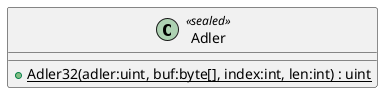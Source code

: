 @startuml
class Adler <<sealed>> {
    + {static} Adler32(adler:uint, buf:byte[], index:int, len:int) : uint
}
@enduml
